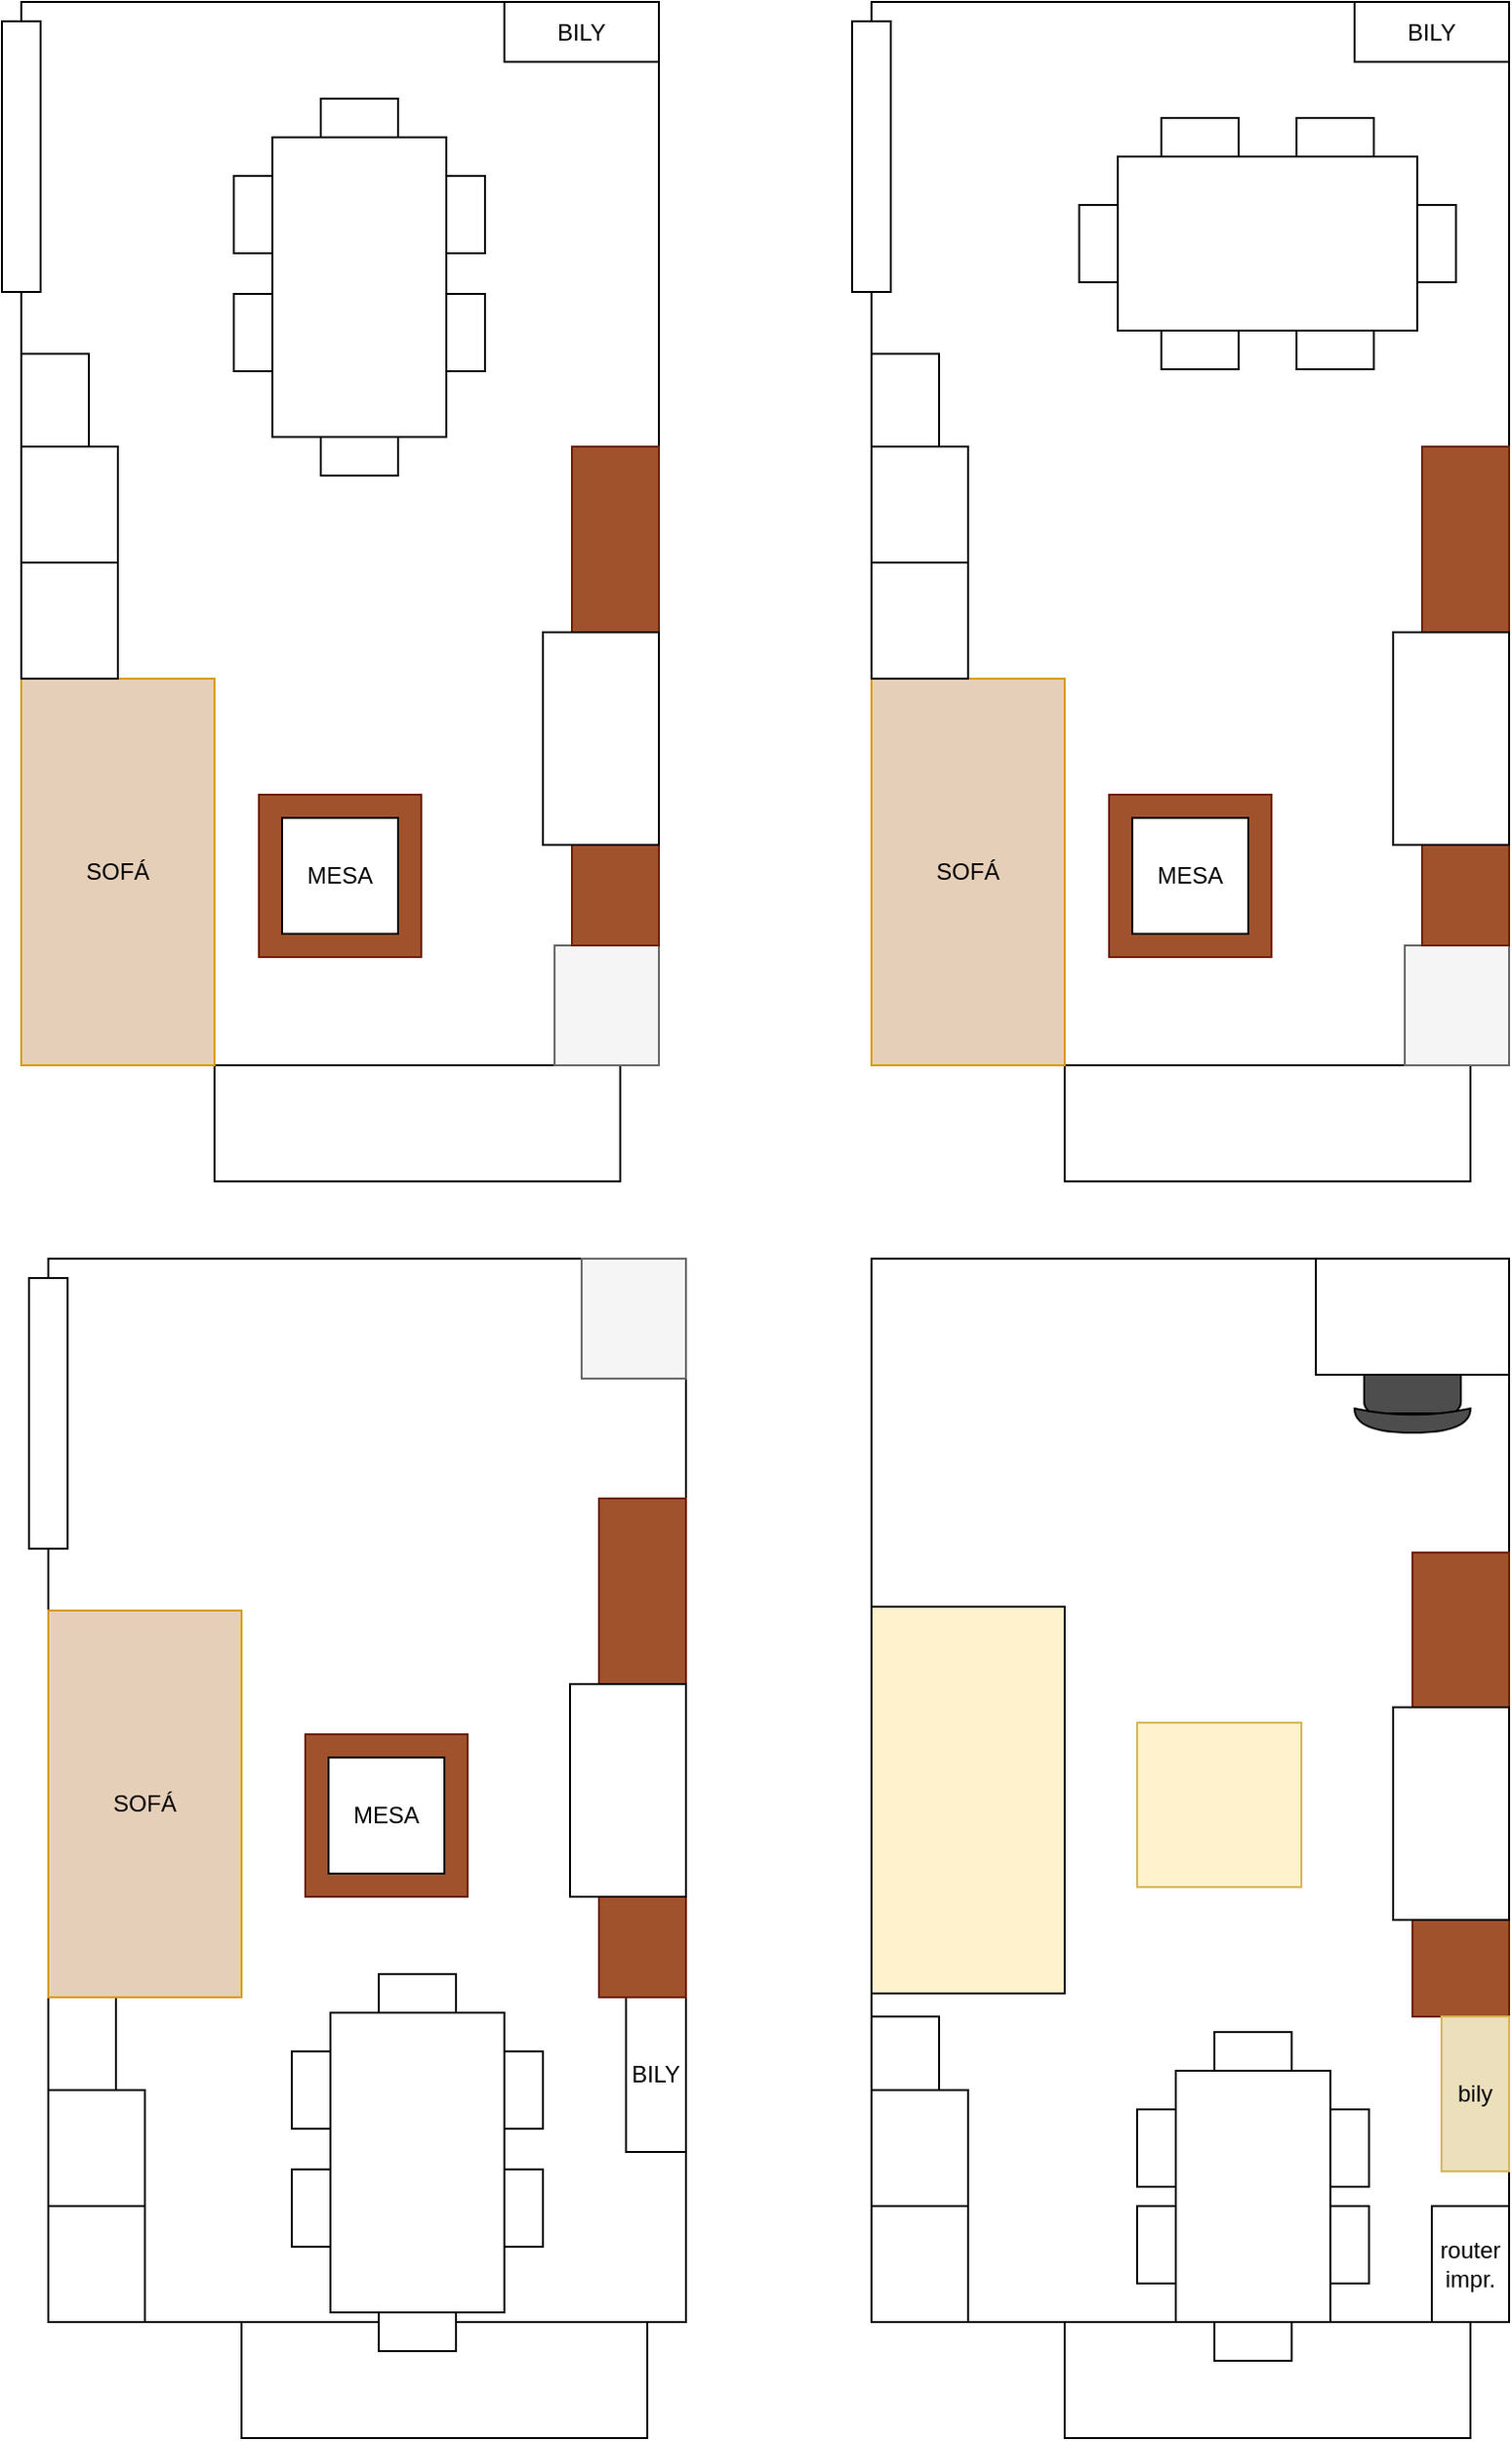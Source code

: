 <mxfile version="24.7.12">
  <diagram name="Página-1" id="tUIyZpvcqva7uJNwnDa1">
    <mxGraphModel dx="1295" dy="1804" grid="1" gridSize="10" guides="1" tooltips="1" connect="1" arrows="1" fold="1" page="1" pageScale="1" pageWidth="827" pageHeight="1169" math="0" shadow="0">
      <root>
        <mxCell id="0" />
        <mxCell id="1" parent="0" />
        <mxCell id="8FYOe7-dqjDKeQ7PR2in-4" value="" style="group" parent="1" vertex="1" connectable="0">
          <mxGeometry x="510" y="-470" width="330" height="610" as="geometry" />
        </mxCell>
        <mxCell id="8FYOe7-dqjDKeQ7PR2in-1" value="" style="rounded=0;whiteSpace=wrap;html=1;fillColor=none;" parent="8FYOe7-dqjDKeQ7PR2in-4" vertex="1">
          <mxGeometry width="330" height="550" as="geometry" />
        </mxCell>
        <mxCell id="8FYOe7-dqjDKeQ7PR2in-2" value="" style="rounded=0;whiteSpace=wrap;html=1;fillColor=none;" parent="8FYOe7-dqjDKeQ7PR2in-4" vertex="1">
          <mxGeometry x="100" y="550" width="210" height="60" as="geometry" />
        </mxCell>
        <mxCell id="8FYOe7-dqjDKeQ7PR2in-5" value="" style="rounded=0;whiteSpace=wrap;html=1;" parent="8FYOe7-dqjDKeQ7PR2in-4" vertex="1">
          <mxGeometry y="490" width="50" height="60" as="geometry" />
        </mxCell>
        <mxCell id="8FYOe7-dqjDKeQ7PR2in-6" value="" style="rounded=0;whiteSpace=wrap;html=1;" parent="8FYOe7-dqjDKeQ7PR2in-4" vertex="1">
          <mxGeometry y="430" width="50" height="60" as="geometry" />
        </mxCell>
        <mxCell id="8FYOe7-dqjDKeQ7PR2in-7" value="" style="rounded=0;whiteSpace=wrap;html=1;" parent="8FYOe7-dqjDKeQ7PR2in-4" vertex="1">
          <mxGeometry y="392" width="35" height="38" as="geometry" />
        </mxCell>
        <mxCell id="8FYOe7-dqjDKeQ7PR2in-17" value="" style="group" parent="8FYOe7-dqjDKeQ7PR2in-4" vertex="1" connectable="0">
          <mxGeometry x="137.5" y="400" width="120" height="170" as="geometry" />
        </mxCell>
        <mxCell id="8FYOe7-dqjDKeQ7PR2in-8" value="" style="rounded=0;whiteSpace=wrap;html=1;direction=south;" parent="8FYOe7-dqjDKeQ7PR2in-17" vertex="1">
          <mxGeometry x="20" y="20" width="80" height="130" as="geometry" />
        </mxCell>
        <mxCell id="8FYOe7-dqjDKeQ7PR2in-11" value="" style="rounded=0;whiteSpace=wrap;html=1;" parent="8FYOe7-dqjDKeQ7PR2in-17" vertex="1">
          <mxGeometry x="40" width="40" height="20" as="geometry" />
        </mxCell>
        <mxCell id="8FYOe7-dqjDKeQ7PR2in-12" value="" style="rounded=0;whiteSpace=wrap;html=1;" parent="8FYOe7-dqjDKeQ7PR2in-17" vertex="1">
          <mxGeometry x="40" y="150" width="40" height="20" as="geometry" />
        </mxCell>
        <mxCell id="8FYOe7-dqjDKeQ7PR2in-13" value="" style="rounded=0;whiteSpace=wrap;html=1;direction=south;" parent="8FYOe7-dqjDKeQ7PR2in-17" vertex="1">
          <mxGeometry x="100" y="40" width="20" height="40" as="geometry" />
        </mxCell>
        <mxCell id="8FYOe7-dqjDKeQ7PR2in-14" value="" style="rounded=0;whiteSpace=wrap;html=1;direction=south;" parent="8FYOe7-dqjDKeQ7PR2in-17" vertex="1">
          <mxGeometry x="100" y="90" width="20" height="40" as="geometry" />
        </mxCell>
        <mxCell id="8FYOe7-dqjDKeQ7PR2in-15" value="" style="rounded=0;whiteSpace=wrap;html=1;direction=south;" parent="8FYOe7-dqjDKeQ7PR2in-17" vertex="1">
          <mxGeometry y="90" width="20" height="40" as="geometry" />
        </mxCell>
        <mxCell id="8FYOe7-dqjDKeQ7PR2in-16" value="" style="rounded=0;whiteSpace=wrap;html=1;direction=south;" parent="8FYOe7-dqjDKeQ7PR2in-17" vertex="1">
          <mxGeometry y="40" width="20" height="40" as="geometry" />
        </mxCell>
        <mxCell id="8FYOe7-dqjDKeQ7PR2in-3" value="" style="rounded=0;whiteSpace=wrap;html=1;fillColor=#FFF2CC;" parent="8FYOe7-dqjDKeQ7PR2in-4" vertex="1">
          <mxGeometry y="180" width="100" height="200" as="geometry" />
        </mxCell>
        <mxCell id="8FYOe7-dqjDKeQ7PR2in-10" value="" style="rounded=0;whiteSpace=wrap;html=1;fillColor=#fff2cc;strokeColor=#d6b656;" parent="8FYOe7-dqjDKeQ7PR2in-4" vertex="1">
          <mxGeometry x="137.5" y="240" width="85" height="85" as="geometry" />
        </mxCell>
        <mxCell id="8FYOe7-dqjDKeQ7PR2in-18" value="" style="rounded=0;whiteSpace=wrap;html=1;fillColor=#a0522d;fontColor=#ffffff;strokeColor=#6D1F00;" parent="8FYOe7-dqjDKeQ7PR2in-4" vertex="1">
          <mxGeometry x="280" y="342" width="50" height="50" as="geometry" />
        </mxCell>
        <mxCell id="8FYOe7-dqjDKeQ7PR2in-20" value="" style="rounded=0;whiteSpace=wrap;html=1;fillColor=#a0522d;fontColor=#ffffff;strokeColor=#6D1F00;" parent="8FYOe7-dqjDKeQ7PR2in-4" vertex="1">
          <mxGeometry x="280" y="152" width="50" height="80" as="geometry" />
        </mxCell>
        <mxCell id="8FYOe7-dqjDKeQ7PR2in-21" value="" style="rounded=0;whiteSpace=wrap;html=1;" parent="8FYOe7-dqjDKeQ7PR2in-4" vertex="1">
          <mxGeometry x="270" y="232" width="60" height="110" as="geometry" />
        </mxCell>
        <mxCell id="8FYOe7-dqjDKeQ7PR2in-22" value="router impr." style="rounded=0;whiteSpace=wrap;html=1;" parent="8FYOe7-dqjDKeQ7PR2in-4" vertex="1">
          <mxGeometry x="290" y="490" width="40" height="60" as="geometry" />
        </mxCell>
        <mxCell id="8FYOe7-dqjDKeQ7PR2in-9" value="bily" style="rounded=0;whiteSpace=wrap;html=1;direction=south;fillColor=#EBDFBC;strokeColor=#d6b656;" parent="8FYOe7-dqjDKeQ7PR2in-4" vertex="1">
          <mxGeometry x="295" y="392" width="35" height="80" as="geometry" />
        </mxCell>
        <mxCell id="8FYOe7-dqjDKeQ7PR2in-28" value="" style="group" parent="8FYOe7-dqjDKeQ7PR2in-4" vertex="1" connectable="0">
          <mxGeometry x="250" y="40" width="60" height="50" as="geometry" />
        </mxCell>
        <mxCell id="8FYOe7-dqjDKeQ7PR2in-27" value="" style="rounded=1;whiteSpace=wrap;html=1;direction=south;fillColor=#4D4D4D;" parent="8FYOe7-dqjDKeQ7PR2in-28" vertex="1">
          <mxGeometry x="5" width="50" height="40" as="geometry" />
        </mxCell>
        <mxCell id="8FYOe7-dqjDKeQ7PR2in-24" value="" style="shape=xor;whiteSpace=wrap;html=1;direction=south;fillColor=#4D4D4D;" parent="8FYOe7-dqjDKeQ7PR2in-28" vertex="1">
          <mxGeometry y="37.5" width="60" height="12.5" as="geometry" />
        </mxCell>
        <mxCell id="8FYOe7-dqjDKeQ7PR2in-23" value="" style="rounded=0;whiteSpace=wrap;html=1;" parent="8FYOe7-dqjDKeQ7PR2in-4" vertex="1">
          <mxGeometry x="230" width="100" height="60" as="geometry" />
        </mxCell>
        <mxCell id="rSqmdso0cv4mBmkByA2h-2" value="" style="group" vertex="1" connectable="0" parent="1">
          <mxGeometry x="70" y="-1120" width="330" height="610" as="geometry" />
        </mxCell>
        <mxCell id="rSqmdso0cv4mBmkByA2h-3" value="" style="rounded=0;whiteSpace=wrap;html=1;fillColor=none;" vertex="1" parent="rSqmdso0cv4mBmkByA2h-2">
          <mxGeometry width="330" height="550" as="geometry" />
        </mxCell>
        <mxCell id="rSqmdso0cv4mBmkByA2h-4" value="" style="rounded=0;whiteSpace=wrap;html=1;fillColor=none;" vertex="1" parent="rSqmdso0cv4mBmkByA2h-2">
          <mxGeometry x="100" y="550" width="210" height="60" as="geometry" />
        </mxCell>
        <mxCell id="rSqmdso0cv4mBmkByA2h-5" value="SOFÁ" style="rounded=0;whiteSpace=wrap;html=1;fillColor=#E6CFB8;strokeColor=#d79b00;" vertex="1" parent="rSqmdso0cv4mBmkByA2h-2">
          <mxGeometry y="350" width="100" height="200" as="geometry" />
        </mxCell>
        <mxCell id="rSqmdso0cv4mBmkByA2h-6" value="BILY" style="rounded=0;whiteSpace=wrap;html=1;" vertex="1" parent="rSqmdso0cv4mBmkByA2h-2">
          <mxGeometry x="250" width="80" height="31" as="geometry" />
        </mxCell>
        <mxCell id="rSqmdso0cv4mBmkByA2h-7" value="" style="rounded=0;whiteSpace=wrap;html=1;fillColor=#f5f5f5;fontColor=#333333;strokeColor=#666666;" vertex="1" parent="rSqmdso0cv4mBmkByA2h-2">
          <mxGeometry x="276" y="488" width="54" height="62" as="geometry" />
        </mxCell>
        <mxCell id="rSqmdso0cv4mBmkByA2h-8" value="" style="rounded=0;whiteSpace=wrap;html=1;fillColor=#a0522d;fontColor=#ffffff;strokeColor=#6D1F00;" vertex="1" parent="rSqmdso0cv4mBmkByA2h-2">
          <mxGeometry x="285" y="436" width="45" height="52" as="geometry" />
        </mxCell>
        <mxCell id="rSqmdso0cv4mBmkByA2h-9" value="" style="rounded=0;whiteSpace=wrap;html=1;fillColor=#a0522d;fontColor=#ffffff;strokeColor=#6D1F00;" vertex="1" parent="rSqmdso0cv4mBmkByA2h-2">
          <mxGeometry x="285" y="230" width="45" height="97" as="geometry" />
        </mxCell>
        <mxCell id="rSqmdso0cv4mBmkByA2h-10" value="" style="group" vertex="1" connectable="0" parent="rSqmdso0cv4mBmkByA2h-2">
          <mxGeometry x="123" y="410" width="84" height="84" as="geometry" />
        </mxCell>
        <mxCell id="rSqmdso0cv4mBmkByA2h-11" value="" style="rounded=0;whiteSpace=wrap;html=1;fillColor=#a0522d;fontColor=#ffffff;strokeColor=#6D1F00;" vertex="1" parent="rSqmdso0cv4mBmkByA2h-10">
          <mxGeometry width="84" height="84" as="geometry" />
        </mxCell>
        <mxCell id="rSqmdso0cv4mBmkByA2h-12" value="MESA" style="rounded=0;whiteSpace=wrap;html=1;" vertex="1" parent="rSqmdso0cv4mBmkByA2h-10">
          <mxGeometry x="12" y="12" width="60" height="60" as="geometry" />
        </mxCell>
        <mxCell id="rSqmdso0cv4mBmkByA2h-13" value="" style="rounded=0;whiteSpace=wrap;html=1;" vertex="1" parent="rSqmdso0cv4mBmkByA2h-2">
          <mxGeometry y="290" width="50" height="60" as="geometry" />
        </mxCell>
        <mxCell id="rSqmdso0cv4mBmkByA2h-14" value="" style="rounded=0;whiteSpace=wrap;html=1;" vertex="1" parent="rSqmdso0cv4mBmkByA2h-2">
          <mxGeometry y="230" width="50" height="60" as="geometry" />
        </mxCell>
        <mxCell id="rSqmdso0cv4mBmkByA2h-15" value="" style="rounded=0;whiteSpace=wrap;html=1;" vertex="1" parent="rSqmdso0cv4mBmkByA2h-2">
          <mxGeometry y="182" width="35" height="48" as="geometry" />
        </mxCell>
        <mxCell id="rSqmdso0cv4mBmkByA2h-16" value="" style="rounded=0;whiteSpace=wrap;html=1;" vertex="1" parent="rSqmdso0cv4mBmkByA2h-2">
          <mxGeometry x="270" y="326" width="60" height="110" as="geometry" />
        </mxCell>
        <mxCell id="rSqmdso0cv4mBmkByA2h-17" value="" style="group" vertex="1" connectable="0" parent="rSqmdso0cv4mBmkByA2h-2">
          <mxGeometry x="110" y="50" width="130" height="195" as="geometry" />
        </mxCell>
        <mxCell id="rSqmdso0cv4mBmkByA2h-18" value="" style="rounded=0;whiteSpace=wrap;html=1;direction=south;" vertex="1" parent="rSqmdso0cv4mBmkByA2h-17">
          <mxGeometry x="20" y="20" width="90" height="155" as="geometry" />
        </mxCell>
        <mxCell id="rSqmdso0cv4mBmkByA2h-19" value="" style="rounded=0;whiteSpace=wrap;html=1;" vertex="1" parent="rSqmdso0cv4mBmkByA2h-17">
          <mxGeometry x="45" width="40" height="20" as="geometry" />
        </mxCell>
        <mxCell id="rSqmdso0cv4mBmkByA2h-20" value="" style="rounded=0;whiteSpace=wrap;html=1;" vertex="1" parent="rSqmdso0cv4mBmkByA2h-17">
          <mxGeometry x="45" y="175" width="40" height="20" as="geometry" />
        </mxCell>
        <mxCell id="rSqmdso0cv4mBmkByA2h-21" value="" style="rounded=0;whiteSpace=wrap;html=1;direction=south;" vertex="1" parent="rSqmdso0cv4mBmkByA2h-17">
          <mxGeometry x="110" y="40" width="20" height="40" as="geometry" />
        </mxCell>
        <mxCell id="rSqmdso0cv4mBmkByA2h-22" value="" style="rounded=0;whiteSpace=wrap;html=1;direction=south;" vertex="1" parent="rSqmdso0cv4mBmkByA2h-17">
          <mxGeometry x="110" y="101" width="20" height="40" as="geometry" />
        </mxCell>
        <mxCell id="rSqmdso0cv4mBmkByA2h-23" value="" style="rounded=0;whiteSpace=wrap;html=1;direction=south;" vertex="1" parent="rSqmdso0cv4mBmkByA2h-17">
          <mxGeometry y="101" width="20" height="40" as="geometry" />
        </mxCell>
        <mxCell id="rSqmdso0cv4mBmkByA2h-24" value="" style="rounded=0;whiteSpace=wrap;html=1;direction=south;" vertex="1" parent="rSqmdso0cv4mBmkByA2h-17">
          <mxGeometry y="40" width="20" height="40" as="geometry" />
        </mxCell>
        <mxCell id="rSqmdso0cv4mBmkByA2h-25" value="" style="rounded=0;whiteSpace=wrap;html=1;" vertex="1" parent="1">
          <mxGeometry x="60" y="-1110" width="20" height="140" as="geometry" />
        </mxCell>
        <mxCell id="rSqmdso0cv4mBmkByA2h-26" value="" style="group" vertex="1" connectable="0" parent="1">
          <mxGeometry x="84" y="-470" width="330" height="610" as="geometry" />
        </mxCell>
        <mxCell id="rSqmdso0cv4mBmkByA2h-27" value="" style="rounded=0;whiteSpace=wrap;html=1;fillColor=none;" vertex="1" parent="rSqmdso0cv4mBmkByA2h-26">
          <mxGeometry width="330" height="550" as="geometry" />
        </mxCell>
        <mxCell id="rSqmdso0cv4mBmkByA2h-28" value="" style="rounded=0;whiteSpace=wrap;html=1;fillColor=none;" vertex="1" parent="rSqmdso0cv4mBmkByA2h-26">
          <mxGeometry x="100" y="550" width="210" height="60" as="geometry" />
        </mxCell>
        <mxCell id="rSqmdso0cv4mBmkByA2h-30" value="BILY" style="rounded=0;whiteSpace=wrap;html=1;direction=south;" vertex="1" parent="rSqmdso0cv4mBmkByA2h-26">
          <mxGeometry x="299" y="382" width="31" height="80" as="geometry" />
        </mxCell>
        <mxCell id="rSqmdso0cv4mBmkByA2h-31" value="" style="rounded=0;whiteSpace=wrap;html=1;fillColor=#f5f5f5;fontColor=#333333;strokeColor=#666666;" vertex="1" parent="rSqmdso0cv4mBmkByA2h-26">
          <mxGeometry x="276" width="54" height="62" as="geometry" />
        </mxCell>
        <mxCell id="rSqmdso0cv4mBmkByA2h-32" value="" style="rounded=0;whiteSpace=wrap;html=1;fillColor=#a0522d;fontColor=#ffffff;strokeColor=#6D1F00;" vertex="1" parent="rSqmdso0cv4mBmkByA2h-26">
          <mxGeometry x="285" y="330" width="45" height="52" as="geometry" />
        </mxCell>
        <mxCell id="rSqmdso0cv4mBmkByA2h-33" value="" style="rounded=0;whiteSpace=wrap;html=1;fillColor=#a0522d;fontColor=#ffffff;strokeColor=#6D1F00;" vertex="1" parent="rSqmdso0cv4mBmkByA2h-26">
          <mxGeometry x="285" y="124" width="45" height="97" as="geometry" />
        </mxCell>
        <mxCell id="rSqmdso0cv4mBmkByA2h-37" value="" style="rounded=0;whiteSpace=wrap;html=1;" vertex="1" parent="rSqmdso0cv4mBmkByA2h-26">
          <mxGeometry y="490" width="50" height="60" as="geometry" />
        </mxCell>
        <mxCell id="rSqmdso0cv4mBmkByA2h-38" value="" style="rounded=0;whiteSpace=wrap;html=1;" vertex="1" parent="rSqmdso0cv4mBmkByA2h-26">
          <mxGeometry y="430" width="50" height="60" as="geometry" />
        </mxCell>
        <mxCell id="rSqmdso0cv4mBmkByA2h-39" value="" style="rounded=0;whiteSpace=wrap;html=1;" vertex="1" parent="rSqmdso0cv4mBmkByA2h-26">
          <mxGeometry y="382" width="35" height="48" as="geometry" />
        </mxCell>
        <mxCell id="rSqmdso0cv4mBmkByA2h-40" value="" style="rounded=0;whiteSpace=wrap;html=1;" vertex="1" parent="rSqmdso0cv4mBmkByA2h-26">
          <mxGeometry x="270" y="220" width="60" height="110" as="geometry" />
        </mxCell>
        <mxCell id="rSqmdso0cv4mBmkByA2h-41" value="" style="group" vertex="1" connectable="0" parent="rSqmdso0cv4mBmkByA2h-26">
          <mxGeometry x="126" y="370" width="130" height="195" as="geometry" />
        </mxCell>
        <mxCell id="rSqmdso0cv4mBmkByA2h-42" value="" style="rounded=0;whiteSpace=wrap;html=1;direction=south;" vertex="1" parent="rSqmdso0cv4mBmkByA2h-41">
          <mxGeometry x="20" y="20" width="90" height="155" as="geometry" />
        </mxCell>
        <mxCell id="rSqmdso0cv4mBmkByA2h-43" value="" style="rounded=0;whiteSpace=wrap;html=1;" vertex="1" parent="rSqmdso0cv4mBmkByA2h-41">
          <mxGeometry x="45" width="40" height="20" as="geometry" />
        </mxCell>
        <mxCell id="rSqmdso0cv4mBmkByA2h-44" value="" style="rounded=0;whiteSpace=wrap;html=1;" vertex="1" parent="rSqmdso0cv4mBmkByA2h-41">
          <mxGeometry x="45" y="175" width="40" height="20" as="geometry" />
        </mxCell>
        <mxCell id="rSqmdso0cv4mBmkByA2h-45" value="" style="rounded=0;whiteSpace=wrap;html=1;direction=south;" vertex="1" parent="rSqmdso0cv4mBmkByA2h-41">
          <mxGeometry x="110" y="40" width="20" height="40" as="geometry" />
        </mxCell>
        <mxCell id="rSqmdso0cv4mBmkByA2h-46" value="" style="rounded=0;whiteSpace=wrap;html=1;direction=south;" vertex="1" parent="rSqmdso0cv4mBmkByA2h-41">
          <mxGeometry x="110" y="101" width="20" height="40" as="geometry" />
        </mxCell>
        <mxCell id="rSqmdso0cv4mBmkByA2h-47" value="" style="rounded=0;whiteSpace=wrap;html=1;direction=south;" vertex="1" parent="rSqmdso0cv4mBmkByA2h-41">
          <mxGeometry y="101" width="20" height="40" as="geometry" />
        </mxCell>
        <mxCell id="rSqmdso0cv4mBmkByA2h-48" value="" style="rounded=0;whiteSpace=wrap;html=1;direction=south;" vertex="1" parent="rSqmdso0cv4mBmkByA2h-41">
          <mxGeometry y="40" width="20" height="40" as="geometry" />
        </mxCell>
        <mxCell id="rSqmdso0cv4mBmkByA2h-29" value="SOFÁ" style="rounded=0;whiteSpace=wrap;html=1;fillColor=#E6CFB8;strokeColor=#d79b00;" vertex="1" parent="rSqmdso0cv4mBmkByA2h-26">
          <mxGeometry y="182" width="100" height="200" as="geometry" />
        </mxCell>
        <mxCell id="rSqmdso0cv4mBmkByA2h-34" value="" style="group" vertex="1" connectable="0" parent="rSqmdso0cv4mBmkByA2h-26">
          <mxGeometry x="133" y="246" width="84" height="84" as="geometry" />
        </mxCell>
        <mxCell id="rSqmdso0cv4mBmkByA2h-35" value="" style="rounded=0;whiteSpace=wrap;html=1;fillColor=#a0522d;fontColor=#ffffff;strokeColor=#6D1F00;" vertex="1" parent="rSqmdso0cv4mBmkByA2h-34">
          <mxGeometry width="84" height="84" as="geometry" />
        </mxCell>
        <mxCell id="rSqmdso0cv4mBmkByA2h-36" value="MESA" style="rounded=0;whiteSpace=wrap;html=1;" vertex="1" parent="rSqmdso0cv4mBmkByA2h-34">
          <mxGeometry x="12" y="12" width="60" height="60" as="geometry" />
        </mxCell>
        <mxCell id="rSqmdso0cv4mBmkByA2h-49" value="" style="rounded=0;whiteSpace=wrap;html=1;" vertex="1" parent="1">
          <mxGeometry x="74" y="-460" width="20" height="140" as="geometry" />
        </mxCell>
        <mxCell id="rSqmdso0cv4mBmkByA2h-50" value="" style="group" vertex="1" connectable="0" parent="1">
          <mxGeometry x="510" y="-1120" width="330" height="610" as="geometry" />
        </mxCell>
        <mxCell id="rSqmdso0cv4mBmkByA2h-51" value="" style="rounded=0;whiteSpace=wrap;html=1;fillColor=none;" vertex="1" parent="rSqmdso0cv4mBmkByA2h-50">
          <mxGeometry width="330" height="550" as="geometry" />
        </mxCell>
        <mxCell id="rSqmdso0cv4mBmkByA2h-52" value="" style="rounded=0;whiteSpace=wrap;html=1;fillColor=none;" vertex="1" parent="rSqmdso0cv4mBmkByA2h-50">
          <mxGeometry x="100" y="550" width="210" height="60" as="geometry" />
        </mxCell>
        <mxCell id="rSqmdso0cv4mBmkByA2h-53" value="SOFÁ" style="rounded=0;whiteSpace=wrap;html=1;fillColor=#E6CFB8;strokeColor=#d79b00;" vertex="1" parent="rSqmdso0cv4mBmkByA2h-50">
          <mxGeometry y="350" width="100" height="200" as="geometry" />
        </mxCell>
        <mxCell id="rSqmdso0cv4mBmkByA2h-54" value="BILY" style="rounded=0;whiteSpace=wrap;html=1;" vertex="1" parent="rSqmdso0cv4mBmkByA2h-50">
          <mxGeometry x="250" width="80" height="31" as="geometry" />
        </mxCell>
        <mxCell id="rSqmdso0cv4mBmkByA2h-55" value="" style="rounded=0;whiteSpace=wrap;html=1;fillColor=#f5f5f5;fontColor=#333333;strokeColor=#666666;" vertex="1" parent="rSqmdso0cv4mBmkByA2h-50">
          <mxGeometry x="276" y="488" width="54" height="62" as="geometry" />
        </mxCell>
        <mxCell id="rSqmdso0cv4mBmkByA2h-56" value="" style="rounded=0;whiteSpace=wrap;html=1;fillColor=#a0522d;fontColor=#ffffff;strokeColor=#6D1F00;" vertex="1" parent="rSqmdso0cv4mBmkByA2h-50">
          <mxGeometry x="285" y="436" width="45" height="52" as="geometry" />
        </mxCell>
        <mxCell id="rSqmdso0cv4mBmkByA2h-57" value="" style="rounded=0;whiteSpace=wrap;html=1;fillColor=#a0522d;fontColor=#ffffff;strokeColor=#6D1F00;" vertex="1" parent="rSqmdso0cv4mBmkByA2h-50">
          <mxGeometry x="285" y="230" width="45" height="97" as="geometry" />
        </mxCell>
        <mxCell id="rSqmdso0cv4mBmkByA2h-58" value="" style="group" vertex="1" connectable="0" parent="rSqmdso0cv4mBmkByA2h-50">
          <mxGeometry x="123" y="410" width="84" height="84" as="geometry" />
        </mxCell>
        <mxCell id="rSqmdso0cv4mBmkByA2h-59" value="" style="rounded=0;whiteSpace=wrap;html=1;fillColor=#a0522d;fontColor=#ffffff;strokeColor=#6D1F00;" vertex="1" parent="rSqmdso0cv4mBmkByA2h-58">
          <mxGeometry width="84" height="84" as="geometry" />
        </mxCell>
        <mxCell id="rSqmdso0cv4mBmkByA2h-60" value="MESA" style="rounded=0;whiteSpace=wrap;html=1;" vertex="1" parent="rSqmdso0cv4mBmkByA2h-58">
          <mxGeometry x="12" y="12" width="60" height="60" as="geometry" />
        </mxCell>
        <mxCell id="rSqmdso0cv4mBmkByA2h-61" value="" style="rounded=0;whiteSpace=wrap;html=1;" vertex="1" parent="rSqmdso0cv4mBmkByA2h-50">
          <mxGeometry y="290" width="50" height="60" as="geometry" />
        </mxCell>
        <mxCell id="rSqmdso0cv4mBmkByA2h-62" value="" style="rounded=0;whiteSpace=wrap;html=1;" vertex="1" parent="rSqmdso0cv4mBmkByA2h-50">
          <mxGeometry y="230" width="50" height="60" as="geometry" />
        </mxCell>
        <mxCell id="rSqmdso0cv4mBmkByA2h-63" value="" style="rounded=0;whiteSpace=wrap;html=1;" vertex="1" parent="rSqmdso0cv4mBmkByA2h-50">
          <mxGeometry y="182" width="35" height="48" as="geometry" />
        </mxCell>
        <mxCell id="rSqmdso0cv4mBmkByA2h-64" value="" style="rounded=0;whiteSpace=wrap;html=1;" vertex="1" parent="rSqmdso0cv4mBmkByA2h-50">
          <mxGeometry x="270" y="326" width="60" height="110" as="geometry" />
        </mxCell>
        <mxCell id="rSqmdso0cv4mBmkByA2h-76" value="" style="group" vertex="1" connectable="0" parent="rSqmdso0cv4mBmkByA2h-50">
          <mxGeometry x="107.5" y="60" width="195" height="130" as="geometry" />
        </mxCell>
        <mxCell id="rSqmdso0cv4mBmkByA2h-66" value="" style="rounded=0;whiteSpace=wrap;html=1;direction=west;" vertex="1" parent="rSqmdso0cv4mBmkByA2h-76">
          <mxGeometry x="20" y="20" width="155" height="90" as="geometry" />
        </mxCell>
        <mxCell id="rSqmdso0cv4mBmkByA2h-67" value="" style="rounded=0;whiteSpace=wrap;html=1;" vertex="1" parent="rSqmdso0cv4mBmkByA2h-76">
          <mxGeometry x="42.5" width="40" height="20" as="geometry" />
        </mxCell>
        <mxCell id="rSqmdso0cv4mBmkByA2h-68" value="" style="rounded=0;whiteSpace=wrap;html=1;" vertex="1" parent="rSqmdso0cv4mBmkByA2h-76">
          <mxGeometry x="42.5" y="110" width="40" height="20" as="geometry" />
        </mxCell>
        <mxCell id="rSqmdso0cv4mBmkByA2h-70" value="" style="rounded=0;whiteSpace=wrap;html=1;direction=south;" vertex="1" parent="rSqmdso0cv4mBmkByA2h-76">
          <mxGeometry x="175" y="45" width="20" height="40" as="geometry" />
        </mxCell>
        <mxCell id="rSqmdso0cv4mBmkByA2h-71" value="" style="rounded=0;whiteSpace=wrap;html=1;direction=south;" vertex="1" parent="rSqmdso0cv4mBmkByA2h-76">
          <mxGeometry y="45" width="20" height="40" as="geometry" />
        </mxCell>
        <mxCell id="rSqmdso0cv4mBmkByA2h-74" value="" style="rounded=0;whiteSpace=wrap;html=1;" vertex="1" parent="rSqmdso0cv4mBmkByA2h-76">
          <mxGeometry x="112.5" width="40" height="20" as="geometry" />
        </mxCell>
        <mxCell id="rSqmdso0cv4mBmkByA2h-75" value="" style="rounded=0;whiteSpace=wrap;html=1;" vertex="1" parent="rSqmdso0cv4mBmkByA2h-76">
          <mxGeometry x="112.5" y="110" width="40" height="20" as="geometry" />
        </mxCell>
        <mxCell id="rSqmdso0cv4mBmkByA2h-73" value="" style="rounded=0;whiteSpace=wrap;html=1;" vertex="1" parent="1">
          <mxGeometry x="500" y="-1110" width="20" height="140" as="geometry" />
        </mxCell>
      </root>
    </mxGraphModel>
  </diagram>
</mxfile>
